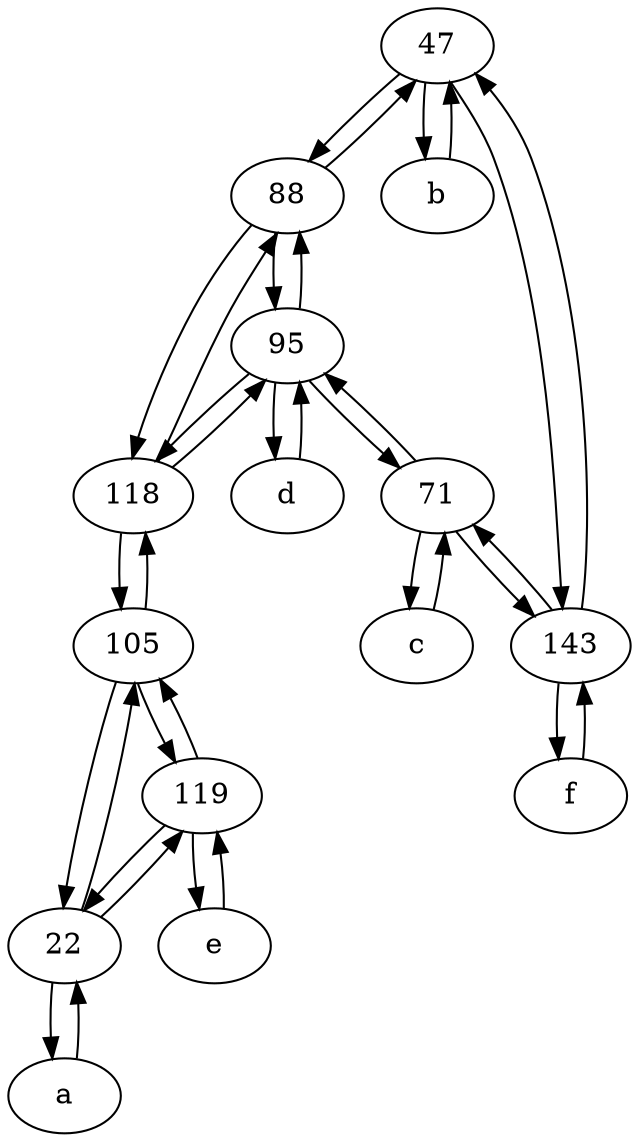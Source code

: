 digraph  {
	47;
	105;
	88;
	118;
	95;
	b [pos="50,20!"];
	c [pos="20,10!"];
	e [pos="30,50!"];
	22;
	143;
	f [pos="15,45!"];
	d [pos="20,30!"];
	119;
	71;
	a [pos="40,10!"];
	119 -> 105;
	88 -> 95;
	c -> 71;
	95 -> 118;
	f -> 143;
	95 -> d;
	118 -> 95;
	47 -> b;
	143 -> 71;
	22 -> 119;
	b -> 47;
	95 -> 71;
	105 -> 119;
	105 -> 22;
	71 -> 95;
	71 -> 143;
	22 -> a;
	47 -> 143;
	118 -> 88;
	88 -> 118;
	119 -> e;
	105 -> 118;
	71 -> c;
	e -> 119;
	143 -> f;
	143 -> 47;
	22 -> 105;
	88 -> 47;
	119 -> 22;
	95 -> 88;
	47 -> 88;
	118 -> 105;
	a -> 22;
	d -> 95;

	}